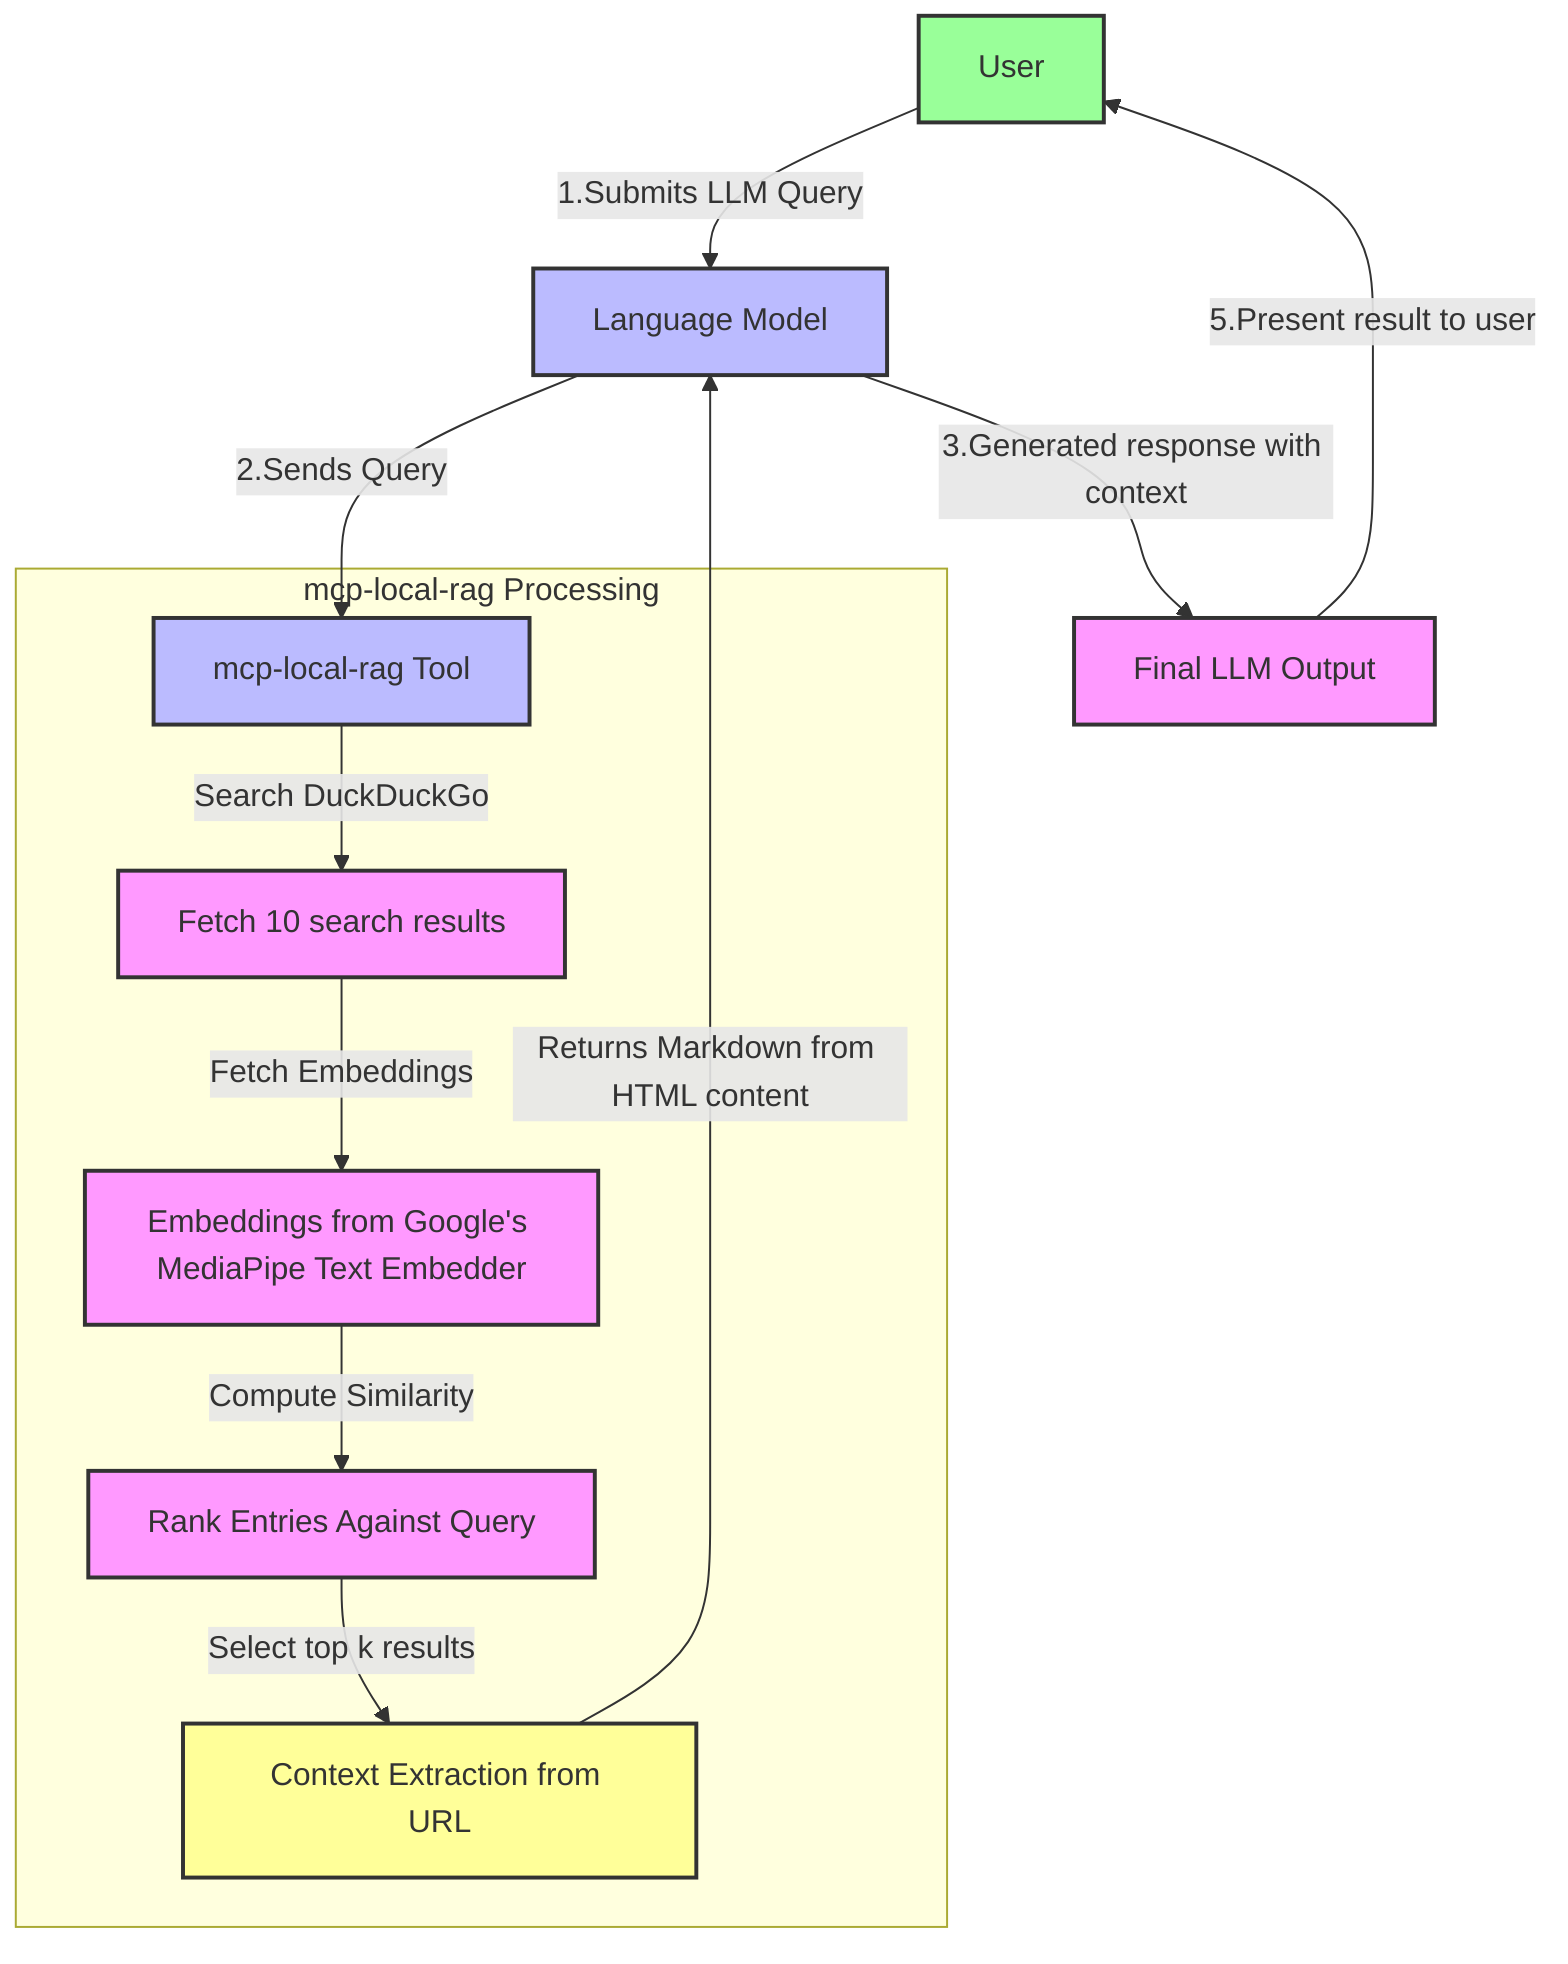 flowchart TD
    A[User] -->|1.Submits LLM Query| B[Language Model]
    B -->|2.Sends Query| C[mcp-local-rag Tool]
    
    subgraph mcp-local-rag Processing
    C -->|Search DuckDuckGo| D[Fetch 10 search results]
    D -->|Fetch Embeddings| E[Embeddings from Google's MediaPipe Text Embedder]
    E -->|Compute Similarity| F[Rank Entries Against Query]
    F -->|Select top k results| G[Context Extraction from URL]
    end
    
    G -->|Returns Markdown from HTML content| B
    B -->|3.Generated response with context| H[Final LLM Output]
    H -->|5.Present result to user| A

    classDef default fill:#f9f,stroke:#333,stroke-width:2px;
    classDef process fill:#bbf,stroke:#333,stroke-width:2px;
    classDef input fill:#9f9,stroke:#333,stroke-width:2px;
    classDef output fill:#ff9,stroke:#333,stroke-width:2px;

    class A input;
    class B,C process;
    class G output;
